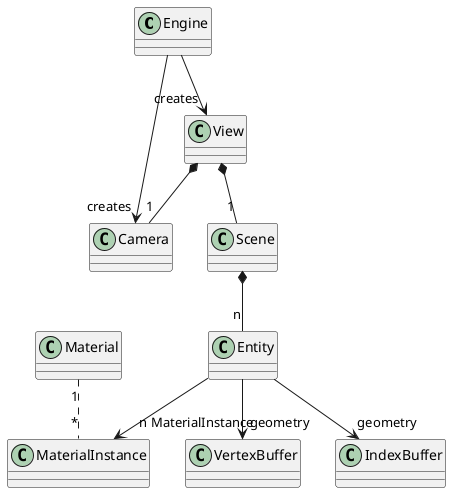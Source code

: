 @startuml hello
Engine --> "creates" Camera
Engine --> "creates" View
View *-- "1" Scene
View *-- "1" Camera
Scene *-- "n" Entity
Material "1" .. "*" MaterialInstance
Entity --> "n MaterialInstance" MaterialInstance
Entity --> "geometry" VertexBuffer
Entity -->  "geometry" IndexBuffer
@enduml
